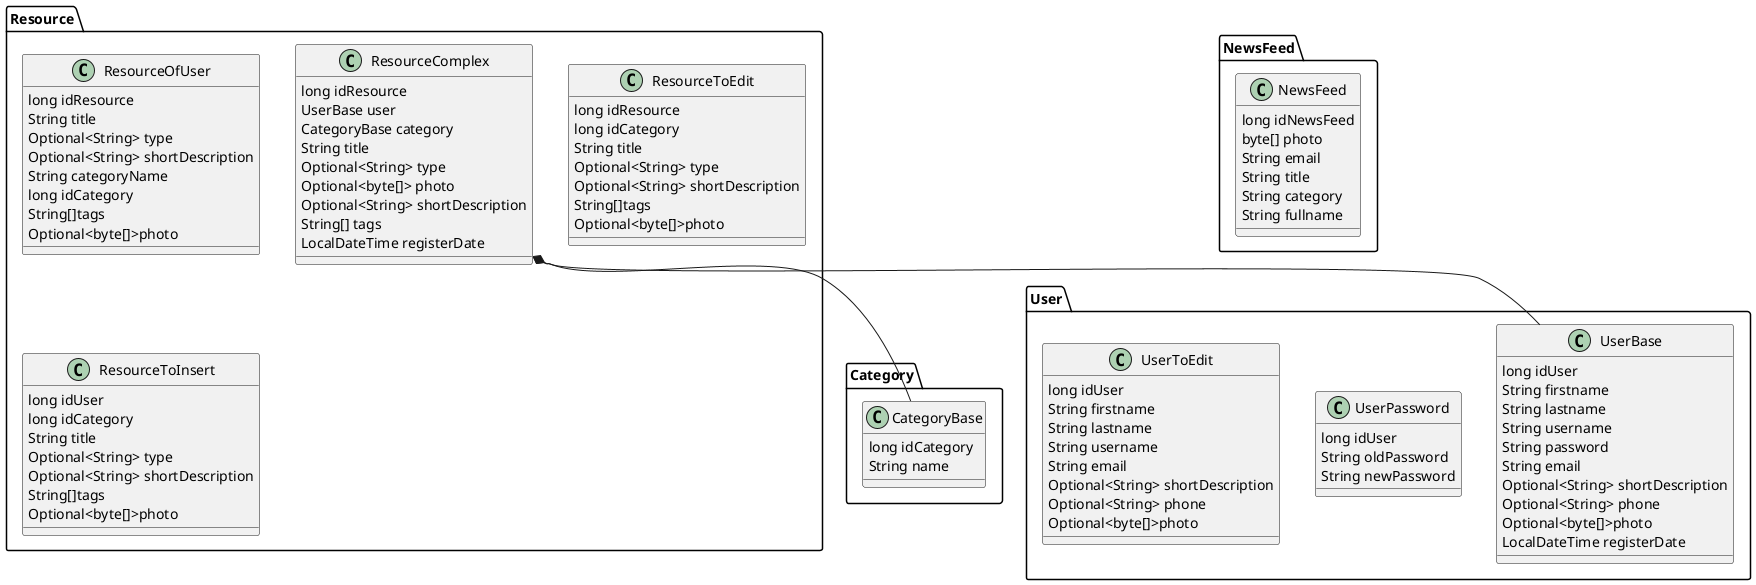 @startuml


package "Category"{
class CategoryBase{
long idCategory
String name
}
}

package "NewsFeed"{
class NewsFeed{
long idNewsFeed
byte[] photo
String email
String title
String category
String fullname
}
}
package "Resource"{

    class ResourceComplex{
    long idResource
    UserBase user
    CategoryBase category
    String title
    Optional<String> type
    Optional<byte[]> photo
    Optional<String> shortDescription
    String[] tags
    LocalDateTime registerDate
    }


ResourceComplex *-- CategoryBase

    class ResourceOfUser{
    long idResource
    String title
    Optional<String> type
    Optional<String> shortDescription
    String categoryName
    long idCategory
    String[]tags
    Optional<byte[]>photo
    }

    class ResourceToEdit{
    long idResource
    long idCategory
    String title
    Optional<String> type
    Optional<String> shortDescription
    String[]tags
    Optional<byte[]>photo
    }

    class ResourceToInsert{
    long idUser
    long idCategory
    String title
    Optional<String> type
    Optional<String> shortDescription
    String[]tags
    Optional<byte[]>photo
    }
}

package "User"{
    ResourceComplex *-- UserBase
class UserBase{
long idUser
String firstname
String lastname
String username
String password
String email
Optional<String> shortDescription
Optional<String> phone
Optional<byte[]>photo
LocalDateTime registerDate
}


class UserPassword{
long idUser
String oldPassword
String newPassword
}


class UserToEdit{
long idUser
String firstname
String lastname
String username
String email
Optional<String> shortDescription
Optional<String> phone
Optional<byte[]>photo
}
}
@enduml